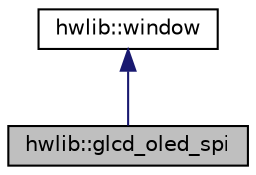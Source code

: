 digraph "hwlib::glcd_oled_spi"
{
  edge [fontname="Helvetica",fontsize="10",labelfontname="Helvetica",labelfontsize="10"];
  node [fontname="Helvetica",fontsize="10",shape=record];
  Node0 [label="hwlib::glcd_oled_spi",height=0.2,width=0.4,color="black", fillcolor="grey75", style="filled", fontcolor="black"];
  Node1 -> Node0 [dir="back",color="midnightblue",fontsize="10",style="solid"];
  Node1 [label="hwlib::window",height=0.2,width=0.4,color="black", fillcolor="white", style="filled",URL="$classhwlib_1_1window.html",tooltip="a graphics window "];
}
